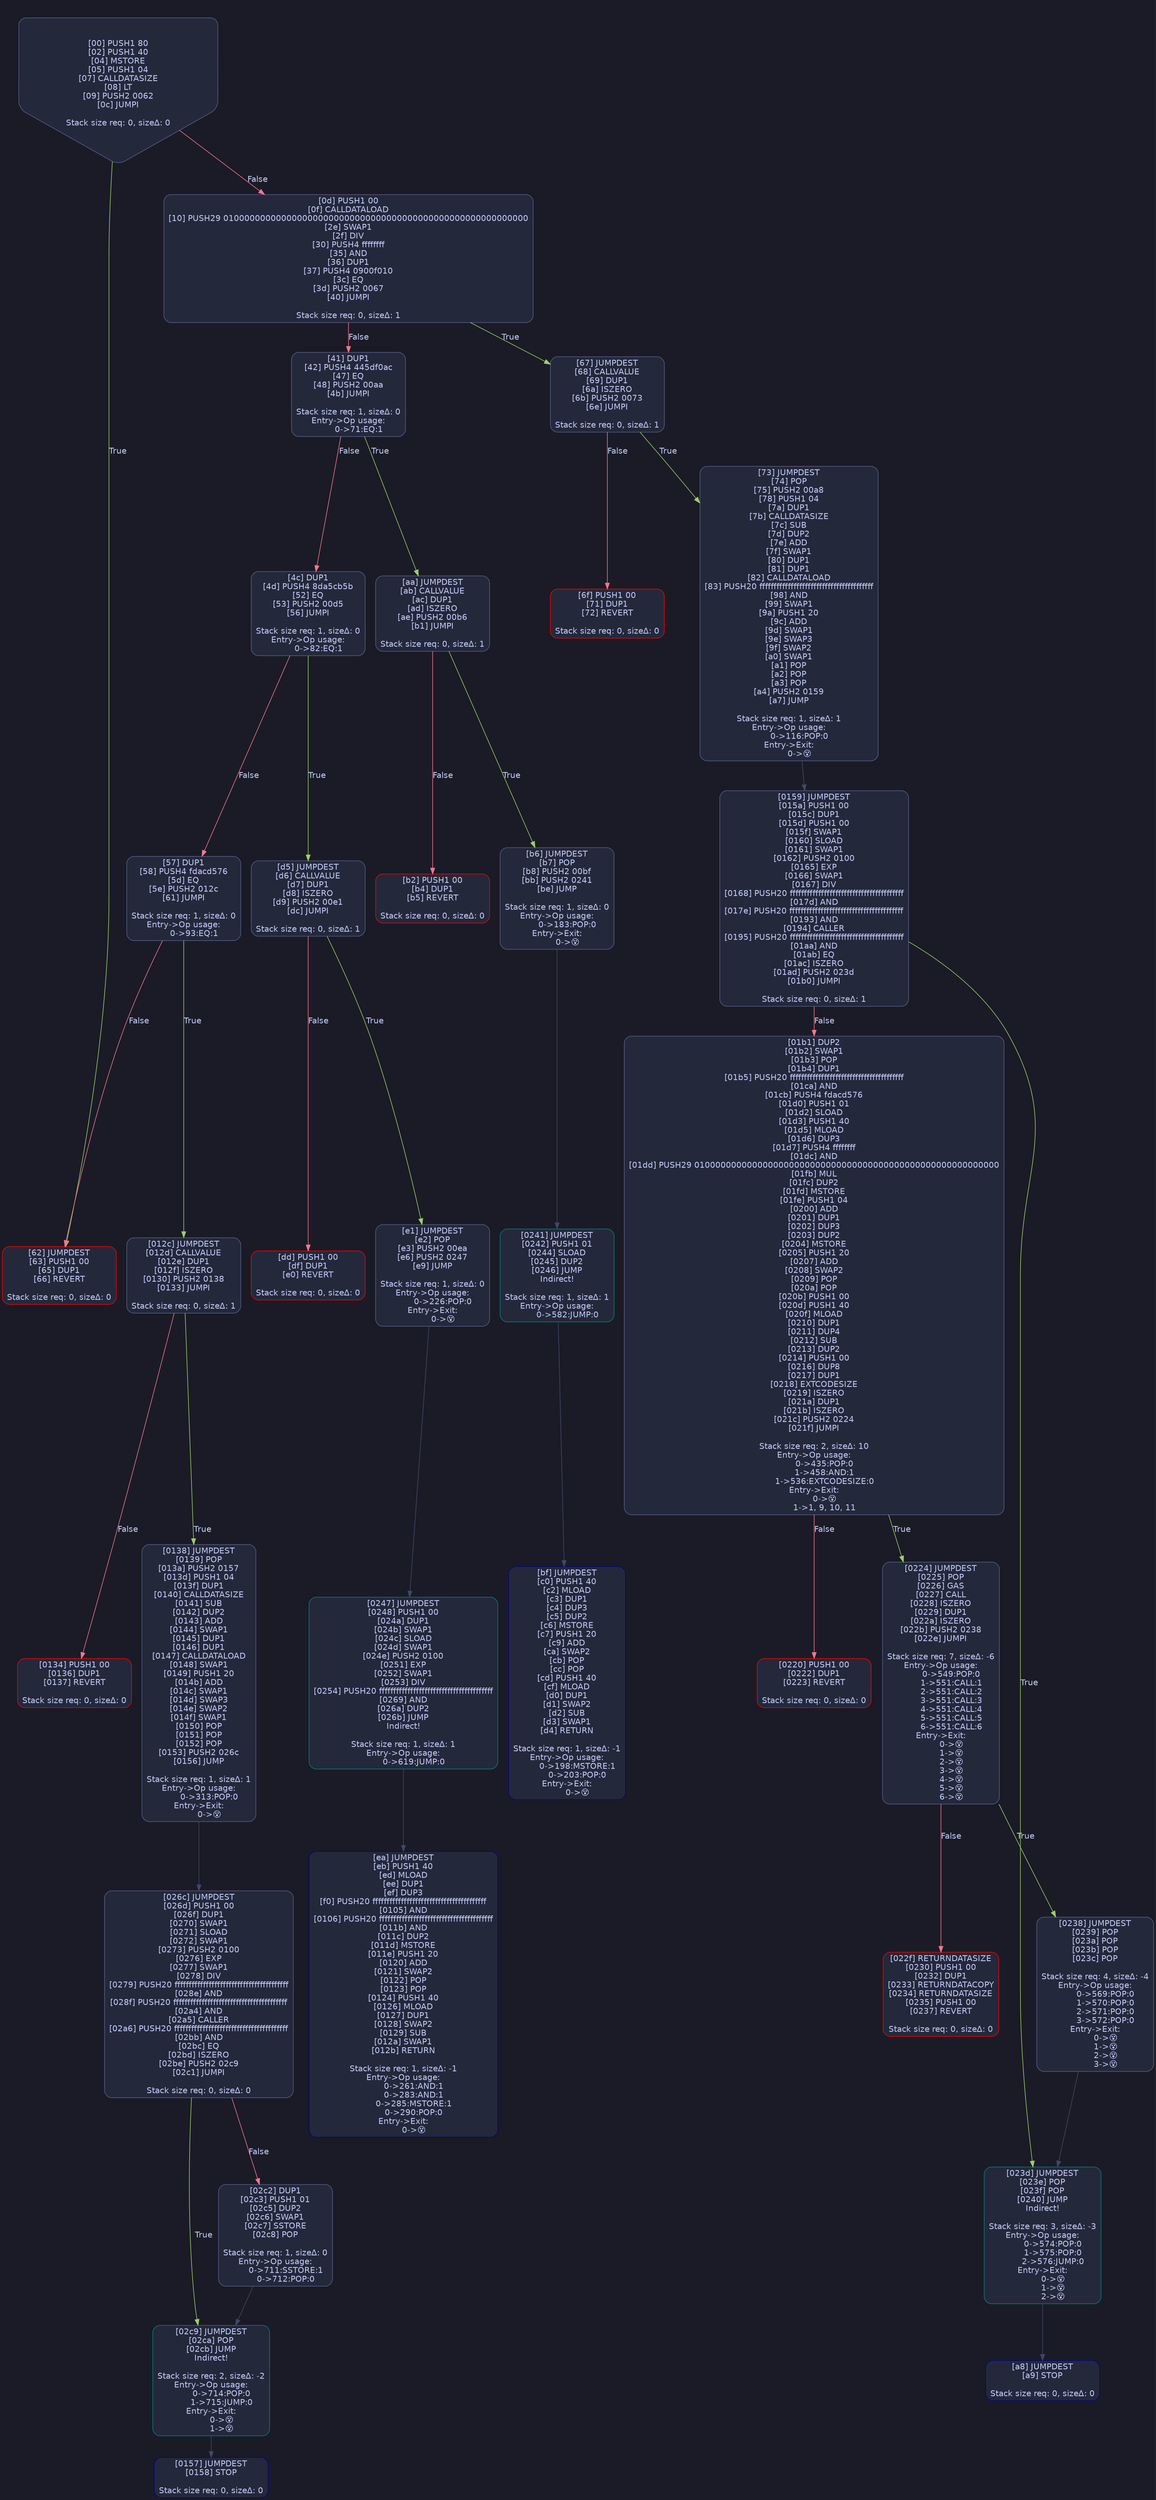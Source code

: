 digraph G {
    node [shape=box, style="filled, rounded", color="#565f89", fontcolor="#c0caf5", fontname="Helvetica", fillcolor="#24283b"];
    edge [color="#414868", fontcolor="#c0caf5", fontname="Helvetica"];
    bgcolor="#1a1b26";
    0 [ label = "[00] PUSH1 80
[02] PUSH1 40
[04] MSTORE
[05] PUSH1 04
[07] CALLDATASIZE
[08] LT
[09] PUSH2 0062
[0c] JUMPI

Stack size req: 0, sizeΔ: 0
" shape = invhouse]
    1 [ label = "[0d] PUSH1 00
[0f] CALLDATALOAD
[10] PUSH29 0100000000000000000000000000000000000000000000000000000000
[2e] SWAP1
[2f] DIV
[30] PUSH4 ffffffff
[35] AND
[36] DUP1
[37] PUSH4 0900f010
[3c] EQ
[3d] PUSH2 0067
[40] JUMPI

Stack size req: 0, sizeΔ: 1
"]
    2 [ label = "[41] DUP1
[42] PUSH4 445df0ac
[47] EQ
[48] PUSH2 00aa
[4b] JUMPI

Stack size req: 1, sizeΔ: 0
Entry->Op usage:
	0->71:EQ:1
"]
    3 [ label = "[4c] DUP1
[4d] PUSH4 8da5cb5b
[52] EQ
[53] PUSH2 00d5
[56] JUMPI

Stack size req: 1, sizeΔ: 0
Entry->Op usage:
	0->82:EQ:1
"]
    4 [ label = "[57] DUP1
[58] PUSH4 fdacd576
[5d] EQ
[5e] PUSH2 012c
[61] JUMPI

Stack size req: 1, sizeΔ: 0
Entry->Op usage:
	0->93:EQ:1
"]
    5 [ label = "[62] JUMPDEST
[63] PUSH1 00
[65] DUP1
[66] REVERT

Stack size req: 0, sizeΔ: 0
" color = "red"]
    6 [ label = "[67] JUMPDEST
[68] CALLVALUE
[69] DUP1
[6a] ISZERO
[6b] PUSH2 0073
[6e] JUMPI

Stack size req: 0, sizeΔ: 1
"]
    7 [ label = "[6f] PUSH1 00
[71] DUP1
[72] REVERT

Stack size req: 0, sizeΔ: 0
" color = "red"]
    8 [ label = "[73] JUMPDEST
[74] POP
[75] PUSH2 00a8
[78] PUSH1 04
[7a] DUP1
[7b] CALLDATASIZE
[7c] SUB
[7d] DUP2
[7e] ADD
[7f] SWAP1
[80] DUP1
[81] DUP1
[82] CALLDATALOAD
[83] PUSH20 ffffffffffffffffffffffffffffffffffffffff
[98] AND
[99] SWAP1
[9a] PUSH1 20
[9c] ADD
[9d] SWAP1
[9e] SWAP3
[9f] SWAP2
[a0] SWAP1
[a1] POP
[a2] POP
[a3] POP
[a4] PUSH2 0159
[a7] JUMP

Stack size req: 1, sizeΔ: 1
Entry->Op usage:
	0->116:POP:0
Entry->Exit:
	0->😵
"]
    9 [ label = "[a8] JUMPDEST
[a9] STOP

Stack size req: 0, sizeΔ: 0
" color = "darkblue"]
    10 [ label = "[aa] JUMPDEST
[ab] CALLVALUE
[ac] DUP1
[ad] ISZERO
[ae] PUSH2 00b6
[b1] JUMPI

Stack size req: 0, sizeΔ: 1
"]
    11 [ label = "[b2] PUSH1 00
[b4] DUP1
[b5] REVERT

Stack size req: 0, sizeΔ: 0
" color = "red"]
    12 [ label = "[b6] JUMPDEST
[b7] POP
[b8] PUSH2 00bf
[bb] PUSH2 0241
[be] JUMP

Stack size req: 1, sizeΔ: 0
Entry->Op usage:
	0->183:POP:0
Entry->Exit:
	0->😵
"]
    13 [ label = "[bf] JUMPDEST
[c0] PUSH1 40
[c2] MLOAD
[c3] DUP1
[c4] DUP3
[c5] DUP2
[c6] MSTORE
[c7] PUSH1 20
[c9] ADD
[ca] SWAP2
[cb] POP
[cc] POP
[cd] PUSH1 40
[cf] MLOAD
[d0] DUP1
[d1] SWAP2
[d2] SUB
[d3] SWAP1
[d4] RETURN

Stack size req: 1, sizeΔ: -1
Entry->Op usage:
	0->198:MSTORE:1
	0->203:POP:0
Entry->Exit:
	0->😵
" color = "darkblue"]
    14 [ label = "[d5] JUMPDEST
[d6] CALLVALUE
[d7] DUP1
[d8] ISZERO
[d9] PUSH2 00e1
[dc] JUMPI

Stack size req: 0, sizeΔ: 1
"]
    15 [ label = "[dd] PUSH1 00
[df] DUP1
[e0] REVERT

Stack size req: 0, sizeΔ: 0
" color = "red"]
    16 [ label = "[e1] JUMPDEST
[e2] POP
[e3] PUSH2 00ea
[e6] PUSH2 0247
[e9] JUMP

Stack size req: 1, sizeΔ: 0
Entry->Op usage:
	0->226:POP:0
Entry->Exit:
	0->😵
"]
    17 [ label = "[ea] JUMPDEST
[eb] PUSH1 40
[ed] MLOAD
[ee] DUP1
[ef] DUP3
[f0] PUSH20 ffffffffffffffffffffffffffffffffffffffff
[0105] AND
[0106] PUSH20 ffffffffffffffffffffffffffffffffffffffff
[011b] AND
[011c] DUP2
[011d] MSTORE
[011e] PUSH1 20
[0120] ADD
[0121] SWAP2
[0122] POP
[0123] POP
[0124] PUSH1 40
[0126] MLOAD
[0127] DUP1
[0128] SWAP2
[0129] SUB
[012a] SWAP1
[012b] RETURN

Stack size req: 1, sizeΔ: -1
Entry->Op usage:
	0->261:AND:1
	0->283:AND:1
	0->285:MSTORE:1
	0->290:POP:0
Entry->Exit:
	0->😵
" color = "darkblue"]
    18 [ label = "[012c] JUMPDEST
[012d] CALLVALUE
[012e] DUP1
[012f] ISZERO
[0130] PUSH2 0138
[0133] JUMPI

Stack size req: 0, sizeΔ: 1
"]
    19 [ label = "[0134] PUSH1 00
[0136] DUP1
[0137] REVERT

Stack size req: 0, sizeΔ: 0
" color = "red"]
    20 [ label = "[0138] JUMPDEST
[0139] POP
[013a] PUSH2 0157
[013d] PUSH1 04
[013f] DUP1
[0140] CALLDATASIZE
[0141] SUB
[0142] DUP2
[0143] ADD
[0144] SWAP1
[0145] DUP1
[0146] DUP1
[0147] CALLDATALOAD
[0148] SWAP1
[0149] PUSH1 20
[014b] ADD
[014c] SWAP1
[014d] SWAP3
[014e] SWAP2
[014f] SWAP1
[0150] POP
[0151] POP
[0152] POP
[0153] PUSH2 026c
[0156] JUMP

Stack size req: 1, sizeΔ: 1
Entry->Op usage:
	0->313:POP:0
Entry->Exit:
	0->😵
"]
    21 [ label = "[0157] JUMPDEST
[0158] STOP

Stack size req: 0, sizeΔ: 0
" color = "darkblue"]
    22 [ label = "[0159] JUMPDEST
[015a] PUSH1 00
[015c] DUP1
[015d] PUSH1 00
[015f] SWAP1
[0160] SLOAD
[0161] SWAP1
[0162] PUSH2 0100
[0165] EXP
[0166] SWAP1
[0167] DIV
[0168] PUSH20 ffffffffffffffffffffffffffffffffffffffff
[017d] AND
[017e] PUSH20 ffffffffffffffffffffffffffffffffffffffff
[0193] AND
[0194] CALLER
[0195] PUSH20 ffffffffffffffffffffffffffffffffffffffff
[01aa] AND
[01ab] EQ
[01ac] ISZERO
[01ad] PUSH2 023d
[01b0] JUMPI

Stack size req: 0, sizeΔ: 1
"]
    23 [ label = "[01b1] DUP2
[01b2] SWAP1
[01b3] POP
[01b4] DUP1
[01b5] PUSH20 ffffffffffffffffffffffffffffffffffffffff
[01ca] AND
[01cb] PUSH4 fdacd576
[01d0] PUSH1 01
[01d2] SLOAD
[01d3] PUSH1 40
[01d5] MLOAD
[01d6] DUP3
[01d7] PUSH4 ffffffff
[01dc] AND
[01dd] PUSH29 0100000000000000000000000000000000000000000000000000000000
[01fb] MUL
[01fc] DUP2
[01fd] MSTORE
[01fe] PUSH1 04
[0200] ADD
[0201] DUP1
[0202] DUP3
[0203] DUP2
[0204] MSTORE
[0205] PUSH1 20
[0207] ADD
[0208] SWAP2
[0209] POP
[020a] POP
[020b] PUSH1 00
[020d] PUSH1 40
[020f] MLOAD
[0210] DUP1
[0211] DUP4
[0212] SUB
[0213] DUP2
[0214] PUSH1 00
[0216] DUP8
[0217] DUP1
[0218] EXTCODESIZE
[0219] ISZERO
[021a] DUP1
[021b] ISZERO
[021c] PUSH2 0224
[021f] JUMPI

Stack size req: 2, sizeΔ: 10
Entry->Op usage:
	0->435:POP:0
	1->458:AND:1
	1->536:EXTCODESIZE:0
Entry->Exit:
	0->😵
	1->1, 9, 10, 11
"]
    24 [ label = "[0220] PUSH1 00
[0222] DUP1
[0223] REVERT

Stack size req: 0, sizeΔ: 0
" color = "red"]
    25 [ label = "[0224] JUMPDEST
[0225] POP
[0226] GAS
[0227] CALL
[0228] ISZERO
[0229] DUP1
[022a] ISZERO
[022b] PUSH2 0238
[022e] JUMPI

Stack size req: 7, sizeΔ: -6
Entry->Op usage:
	0->549:POP:0
	1->551:CALL:1
	2->551:CALL:2
	3->551:CALL:3
	4->551:CALL:4
	5->551:CALL:5
	6->551:CALL:6
Entry->Exit:
	0->😵
	1->😵
	2->😵
	3->😵
	4->😵
	5->😵
	6->😵
"]
    26 [ label = "[022f] RETURNDATASIZE
[0230] PUSH1 00
[0232] DUP1
[0233] RETURNDATACOPY
[0234] RETURNDATASIZE
[0235] PUSH1 00
[0237] REVERT

Stack size req: 0, sizeΔ: 0
" color = "red"]
    27 [ label = "[0238] JUMPDEST
[0239] POP
[023a] POP
[023b] POP
[023c] POP

Stack size req: 4, sizeΔ: -4
Entry->Op usage:
	0->569:POP:0
	1->570:POP:0
	2->571:POP:0
	3->572:POP:0
Entry->Exit:
	0->😵
	1->😵
	2->😵
	3->😵
"]
    28 [ label = "[023d] JUMPDEST
[023e] POP
[023f] POP
[0240] JUMP
Indirect!

Stack size req: 3, sizeΔ: -3
Entry->Op usage:
	0->574:POP:0
	1->575:POP:0
	2->576:JUMP:0
Entry->Exit:
	0->😵
	1->😵
	2->😵
" color = "teal"]
    29 [ label = "[0241] JUMPDEST
[0242] PUSH1 01
[0244] SLOAD
[0245] DUP2
[0246] JUMP
Indirect!

Stack size req: 1, sizeΔ: 1
Entry->Op usage:
	0->582:JUMP:0
" color = "teal"]
    30 [ label = "[0247] JUMPDEST
[0248] PUSH1 00
[024a] DUP1
[024b] SWAP1
[024c] SLOAD
[024d] SWAP1
[024e] PUSH2 0100
[0251] EXP
[0252] SWAP1
[0253] DIV
[0254] PUSH20 ffffffffffffffffffffffffffffffffffffffff
[0269] AND
[026a] DUP2
[026b] JUMP
Indirect!

Stack size req: 1, sizeΔ: 1
Entry->Op usage:
	0->619:JUMP:0
" color = "teal"]
    31 [ label = "[026c] JUMPDEST
[026d] PUSH1 00
[026f] DUP1
[0270] SWAP1
[0271] SLOAD
[0272] SWAP1
[0273] PUSH2 0100
[0276] EXP
[0277] SWAP1
[0278] DIV
[0279] PUSH20 ffffffffffffffffffffffffffffffffffffffff
[028e] AND
[028f] PUSH20 ffffffffffffffffffffffffffffffffffffffff
[02a4] AND
[02a5] CALLER
[02a6] PUSH20 ffffffffffffffffffffffffffffffffffffffff
[02bb] AND
[02bc] EQ
[02bd] ISZERO
[02be] PUSH2 02c9
[02c1] JUMPI

Stack size req: 0, sizeΔ: 0
"]
    32 [ label = "[02c2] DUP1
[02c3] PUSH1 01
[02c5] DUP2
[02c6] SWAP1
[02c7] SSTORE
[02c8] POP

Stack size req: 1, sizeΔ: 0
Entry->Op usage:
	0->711:SSTORE:1
	0->712:POP:0
"]
    33 [ label = "[02c9] JUMPDEST
[02ca] POP
[02cb] JUMP
Indirect!

Stack size req: 2, sizeΔ: -2
Entry->Op usage:
	0->714:POP:0
	1->715:JUMP:0
Entry->Exit:
	0->😵
	1->😵
" color = "teal"]
    0 -> 1 [ label = "False" color = "#f7768e"]
    0 -> 5 [ label = "True" color = "#9ece6a"]
    1 -> 2 [ label = "False" color = "#f7768e"]
    1 -> 6 [ label = "True" color = "#9ece6a"]
    2 -> 3 [ label = "False" color = "#f7768e"]
    2 -> 10 [ label = "True" color = "#9ece6a"]
    3 -> 4 [ label = "False" color = "#f7768e"]
    3 -> 14 [ label = "True" color = "#9ece6a"]
    4 -> 5 [ label = "False" color = "#f7768e"]
    4 -> 18 [ label = "True" color = "#9ece6a"]
    6 -> 7 [ label = "False" color = "#f7768e"]
    6 -> 8 [ label = "True" color = "#9ece6a"]
    8 -> 22 [ ]
    10 -> 11 [ label = "False" color = "#f7768e"]
    10 -> 12 [ label = "True" color = "#9ece6a"]
    12 -> 29 [ ]
    14 -> 15 [ label = "False" color = "#f7768e"]
    14 -> 16 [ label = "True" color = "#9ece6a"]
    16 -> 30 [ ]
    18 -> 19 [ label = "False" color = "#f7768e"]
    18 -> 20 [ label = "True" color = "#9ece6a"]
    20 -> 31 [ ]
    22 -> 23 [ label = "False" color = "#f7768e"]
    22 -> 28 [ label = "True" color = "#9ece6a"]
    23 -> 24 [ label = "False" color = "#f7768e"]
    23 -> 25 [ label = "True" color = "#9ece6a"]
    25 -> 26 [ label = "False" color = "#f7768e"]
    25 -> 27 [ label = "True" color = "#9ece6a"]
    27 -> 28 [ ]
    31 -> 32 [ label = "False" color = "#f7768e"]
    31 -> 33 [ label = "True" color = "#9ece6a"]
    32 -> 33 [ ]
    28 -> 9 [ ]
    29 -> 13 [ ]
    30 -> 17 [ ]
    33 -> 21 [ ]

}
